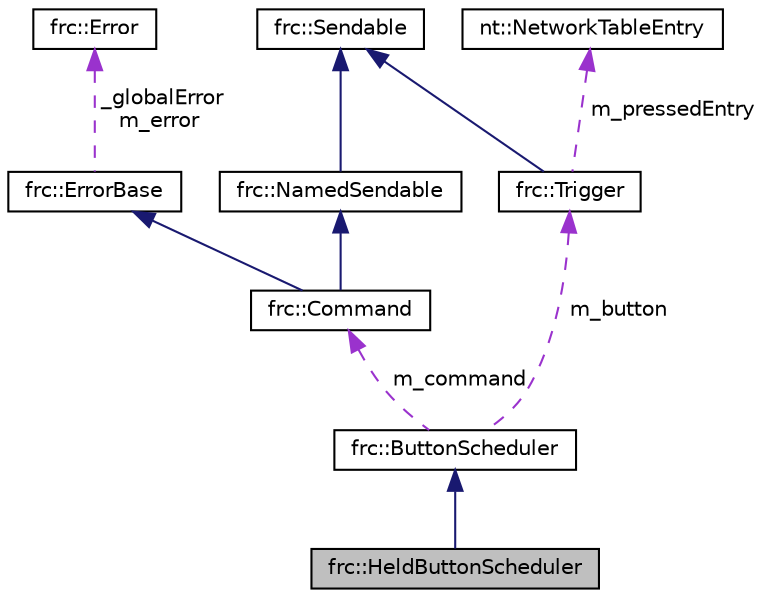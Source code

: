 digraph "frc::HeldButtonScheduler"
{
  edge [fontname="Helvetica",fontsize="10",labelfontname="Helvetica",labelfontsize="10"];
  node [fontname="Helvetica",fontsize="10",shape=record];
  Node1 [label="frc::HeldButtonScheduler",height=0.2,width=0.4,color="black", fillcolor="grey75", style="filled", fontcolor="black"];
  Node2 -> Node1 [dir="back",color="midnightblue",fontsize="10",style="solid",fontname="Helvetica"];
  Node2 [label="frc::ButtonScheduler",height=0.2,width=0.4,color="black", fillcolor="white", style="filled",URL="$classfrc_1_1ButtonScheduler.html"];
  Node3 -> Node2 [dir="back",color="darkorchid3",fontsize="10",style="dashed",label=" m_command" ,fontname="Helvetica"];
  Node3 [label="frc::Command",height=0.2,width=0.4,color="black", fillcolor="white", style="filled",URL="$classfrc_1_1Command.html",tooltip="The Command class is at the very core of the entire command framework. "];
  Node4 -> Node3 [dir="back",color="midnightblue",fontsize="10",style="solid",fontname="Helvetica"];
  Node4 [label="frc::ErrorBase",height=0.2,width=0.4,color="black", fillcolor="white", style="filled",URL="$classfrc_1_1ErrorBase.html",tooltip="Base class for most objects. "];
  Node5 -> Node4 [dir="back",color="darkorchid3",fontsize="10",style="dashed",label=" _globalError\nm_error" ,fontname="Helvetica"];
  Node5 [label="frc::Error",height=0.2,width=0.4,color="black", fillcolor="white", style="filled",URL="$classfrc_1_1Error.html",tooltip="Error object represents a library error. "];
  Node6 -> Node3 [dir="back",color="midnightblue",fontsize="10",style="solid",fontname="Helvetica"];
  Node6 [label="frc::NamedSendable",height=0.2,width=0.4,color="black", fillcolor="white", style="filled",URL="$classfrc_1_1NamedSendable.html",tooltip="The interface for sendable objects that gives the sendable a default name in the Smart Dashboard..."];
  Node7 -> Node6 [dir="back",color="midnightblue",fontsize="10",style="solid",fontname="Helvetica"];
  Node7 [label="frc::Sendable",height=0.2,width=0.4,color="black", fillcolor="white", style="filled",URL="$classfrc_1_1Sendable.html"];
  Node8 -> Node2 [dir="back",color="darkorchid3",fontsize="10",style="dashed",label=" m_button" ,fontname="Helvetica"];
  Node8 [label="frc::Trigger",height=0.2,width=0.4,color="black", fillcolor="white", style="filled",URL="$classfrc_1_1Trigger.html",tooltip="This class provides an easy way to link commands to inputs. "];
  Node7 -> Node8 [dir="back",color="midnightblue",fontsize="10",style="solid",fontname="Helvetica"];
  Node9 -> Node8 [dir="back",color="darkorchid3",fontsize="10",style="dashed",label=" m_pressedEntry" ,fontname="Helvetica"];
  Node9 [label="nt::NetworkTableEntry",height=0.2,width=0.4,color="black", fillcolor="white", style="filled",URL="$classnt_1_1NetworkTableEntry.html",tooltip="NetworkTables Entry. "];
}
